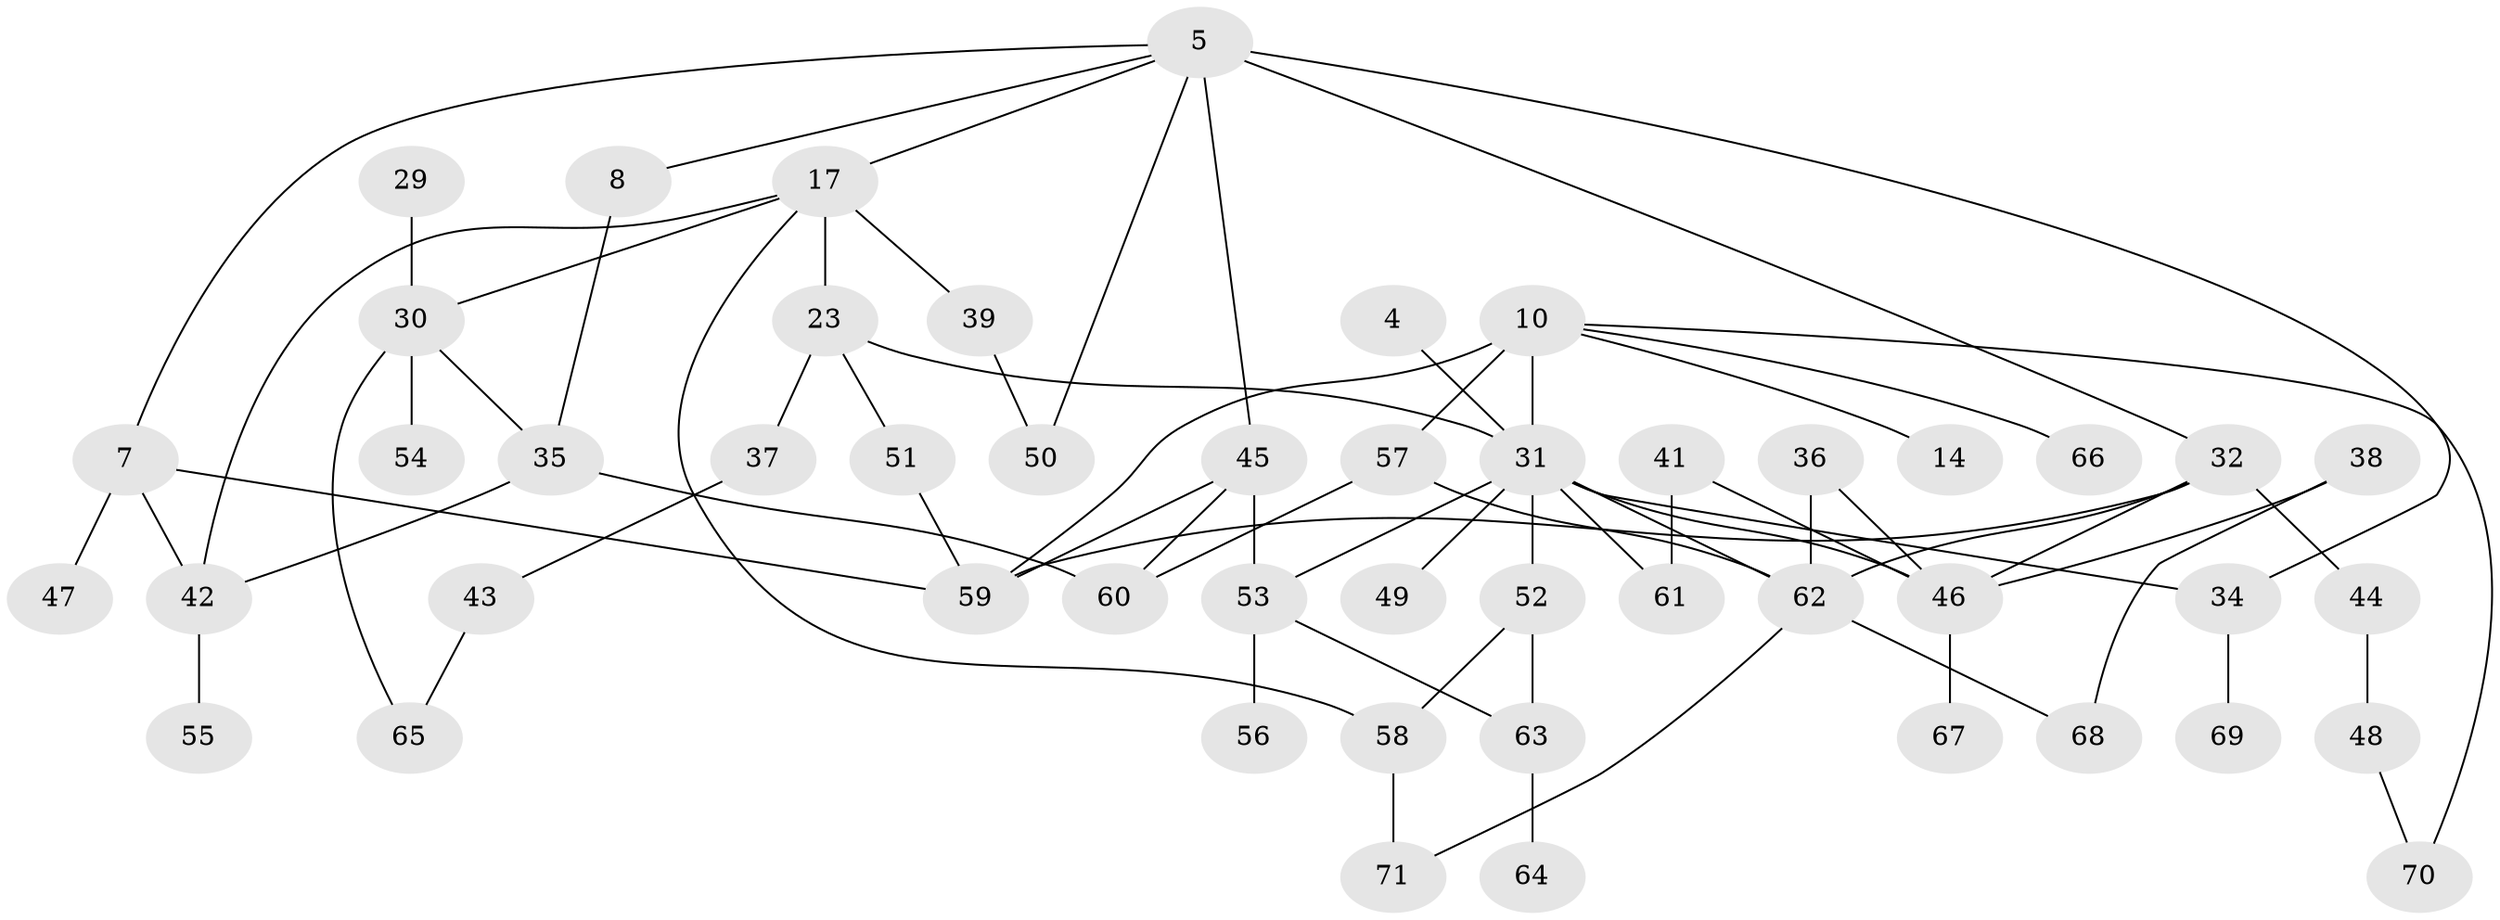 // original degree distribution, {7: 0.04225352112676056, 5: 0.04225352112676056, 1: 0.16901408450704225, 8: 0.028169014084507043, 3: 0.19718309859154928, 4: 0.14084507042253522, 2: 0.38028169014084506}
// Generated by graph-tools (version 1.1) at 2025/45/03/04/25 21:45:00]
// undirected, 49 vertices, 71 edges
graph export_dot {
graph [start="1"]
  node [color=gray90,style=filled];
  4;
  5;
  7;
  8;
  10;
  14;
  17;
  23 [super="+21"];
  29;
  30 [super="+24"];
  31 [super="+3+1"];
  32 [super="+9"];
  34 [super="+2"];
  35;
  36;
  37;
  38;
  39;
  41;
  42;
  43;
  44;
  45;
  46 [super="+33"];
  47;
  48;
  49;
  50;
  51;
  52 [super="+26+16+11"];
  53 [super="+19"];
  54;
  55;
  56;
  57 [super="+15"];
  58;
  59 [super="+28+13+40"];
  60;
  61;
  62 [super="+22"];
  63;
  64;
  65;
  66;
  67;
  68;
  69;
  70;
  71;
  4 -- 31;
  5 -- 7;
  5 -- 8;
  5 -- 17;
  5 -- 50;
  5 -- 34 [weight=2];
  5 -- 45;
  5 -- 32;
  7 -- 42;
  7 -- 47;
  7 -- 59;
  8 -- 35;
  10 -- 14;
  10 -- 31 [weight=2];
  10 -- 66;
  10 -- 70;
  10 -- 57;
  10 -- 59 [weight=2];
  17 -- 23 [weight=2];
  17 -- 39;
  17 -- 58;
  17 -- 42;
  17 -- 30;
  23 -- 51;
  23 -- 37;
  23 -- 31;
  29 -- 30;
  30 -- 35;
  30 -- 54;
  30 -- 65;
  31 -- 46 [weight=2];
  31 -- 34 [weight=2];
  31 -- 49;
  31 -- 61;
  31 -- 62 [weight=2];
  31 -- 53;
  31 -- 52;
  32 -- 62;
  32 -- 59;
  32 -- 44;
  32 -- 46;
  34 -- 69;
  35 -- 60;
  35 -- 42;
  36 -- 62;
  36 -- 46;
  37 -- 43;
  38 -- 68;
  38 -- 46;
  39 -- 50;
  41 -- 61;
  41 -- 46;
  42 -- 55;
  43 -- 65;
  44 -- 48;
  45 -- 60;
  45 -- 53;
  45 -- 59;
  46 -- 67;
  48 -- 70;
  51 -- 59;
  52 -- 63;
  52 -- 58;
  53 -- 56;
  53 -- 63;
  57 -- 60;
  57 -- 62;
  58 -- 71;
  62 -- 68;
  62 -- 71;
  63 -- 64;
}
